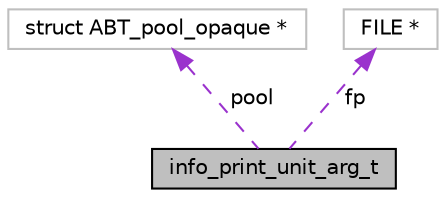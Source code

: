 digraph "info_print_unit_arg_t"
{
 // LATEX_PDF_SIZE
  edge [fontname="Helvetica",fontsize="10",labelfontname="Helvetica",labelfontsize="10"];
  node [fontname="Helvetica",fontsize="10",shape=record];
  Node1 [label="info_print_unit_arg_t",height=0.2,width=0.4,color="black", fillcolor="grey75", style="filled", fontcolor="black",tooltip=" "];
  Node2 -> Node1 [dir="back",color="darkorchid3",fontsize="10",style="dashed",label=" pool" ,fontname="Helvetica"];
  Node2 [label="struct ABT_pool_opaque *",height=0.2,width=0.4,color="grey75", fillcolor="white", style="filled",tooltip=" "];
  Node3 -> Node1 [dir="back",color="darkorchid3",fontsize="10",style="dashed",label=" fp" ,fontname="Helvetica"];
  Node3 [label="FILE *",height=0.2,width=0.4,color="grey75", fillcolor="white", style="filled",tooltip=" "];
}
